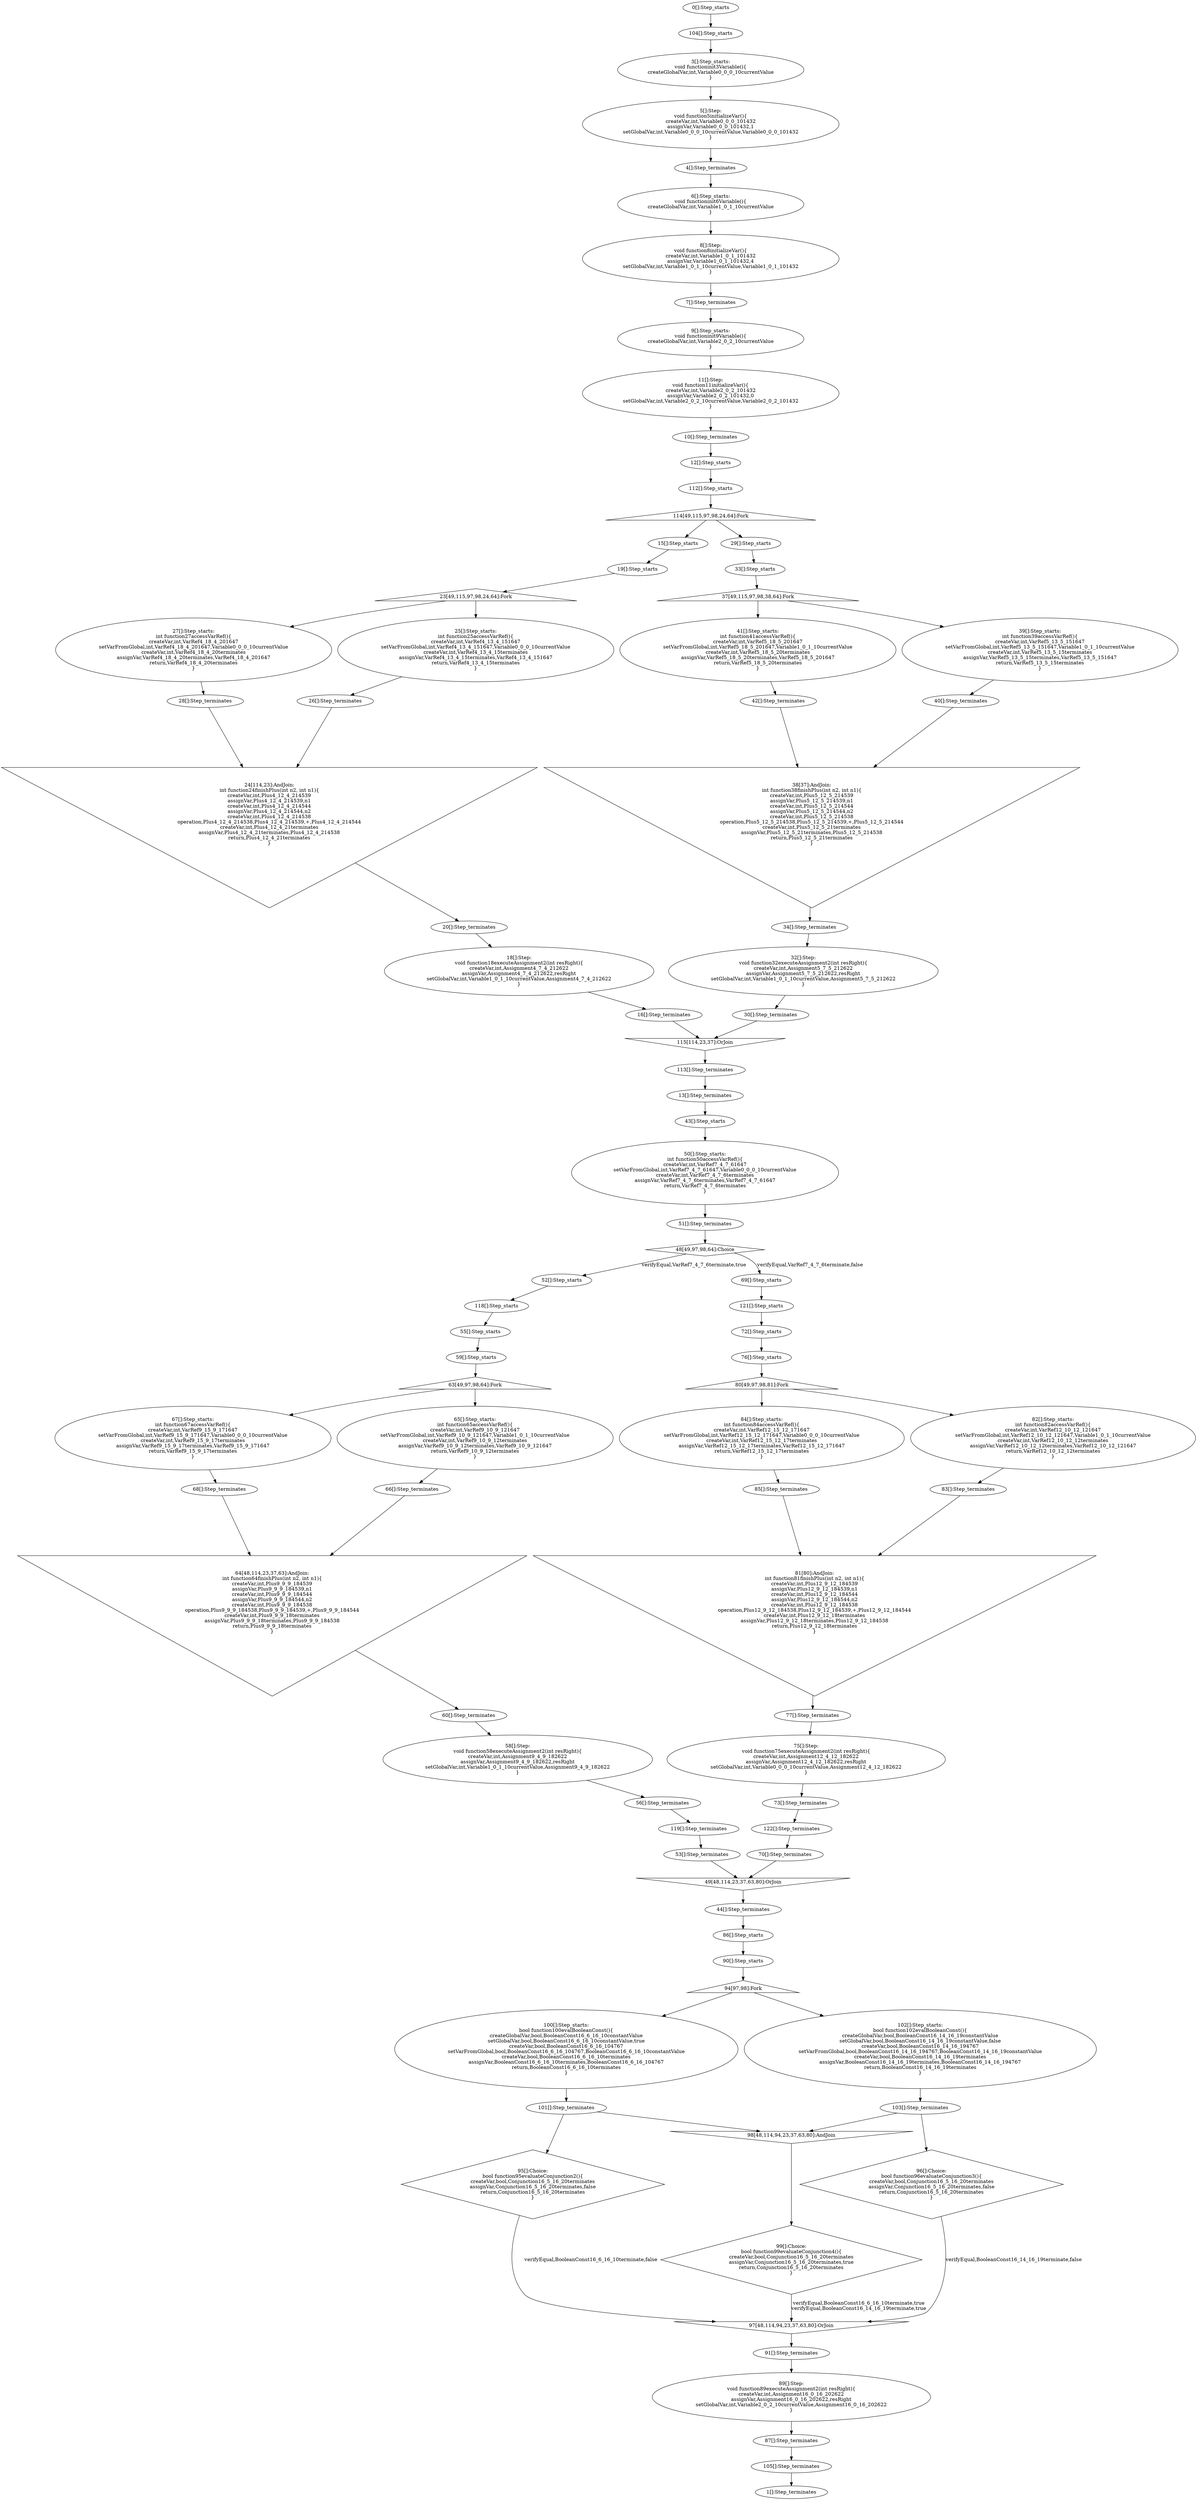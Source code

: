 digraph G {
  "0" [label="0[]:Step_starts" shape="ellipse" ];
  "1" [label="1[]:Step_terminates" shape="ellipse" ];
  "104" [label="104[]:Step_starts" shape="ellipse" ];
  "105" [label="105[]:Step_terminates" shape="ellipse" ];
  "3" [label="3[]:Step_starts:
void functioninit3Variable(){
createGlobalVar,int,Variable0_0_0_10currentValue
}" shape="ellipse" ];
  "4" [label="4[]:Step_terminates" shape="ellipse" ];
  "5" [label="5[]:Step:
void function5initializeVar(){
createVar,int,Variable0_0_0_101432
assignVar,Variable0_0_0_101432,1
setGlobalVar,int,Variable0_0_0_10currentValue,Variable0_0_0_101432
}" shape="ellipse" ];
  "6" [label="6[]:Step_starts:
void functioninit6Variable(){
createGlobalVar,int,Variable1_0_1_10currentValue
}" shape="ellipse" ];
  "7" [label="7[]:Step_terminates" shape="ellipse" ];
  "8" [label="8[]:Step:
void function8initializeVar(){
createVar,int,Variable1_0_1_101432
assignVar,Variable1_0_1_101432,4
setGlobalVar,int,Variable1_0_1_10currentValue,Variable1_0_1_101432
}" shape="ellipse" ];
  "9" [label="9[]:Step_starts:
void functioninit9Variable(){
createGlobalVar,int,Variable2_0_2_10currentValue
}" shape="ellipse" ];
  "10" [label="10[]:Step_terminates" shape="ellipse" ];
  "11" [label="11[]:Step:
void function11initializeVar(){
createVar,int,Variable2_0_2_101432
assignVar,Variable2_0_2_101432,0
setGlobalVar,int,Variable2_0_2_10currentValue,Variable2_0_2_101432
}" shape="ellipse" ];
  "12" [label="12[]:Step_starts" shape="ellipse" ];
  "13" [label="13[]:Step_terminates" shape="ellipse" ];
  "43" [label="43[]:Step_starts" shape="ellipse" ];
  "44" [label="44[]:Step_terminates" shape="ellipse" ];
  "48" [label="48[49,97,98,64]:Choice" shape="diamond" ];
  "49" [label="49[48,114,23,37,63,80]:OrJoin" shape="invtriangle" ];
  "86" [label="86[]:Step_starts" shape="ellipse" ];
  "87" [label="87[]:Step_terminates" shape="ellipse" ];
  "89" [label="89[]:Step:
void function89executeAssignment2(int resRight){
createVar,int,Assignment16_0_16_202622
assignVar,Assignment16_0_16_202622,resRight
setGlobalVar,int,Variable2_0_2_10currentValue,Assignment16_0_16_202622
}" shape="ellipse" ];
  "112" [label="112[]:Step_starts" shape="ellipse" ];
  "113" [label="113[]:Step_terminates" shape="ellipse" ];
  "114" [label="114[49,115,97,98,24,64]:Fork" shape="triangle" ];
  "115" [label="115[114,23,37]:OrJoin" shape="invtriangle" ];
  "50" [label="50[]:Step_starts:
int function50accessVarRef(){
createVar,int,VarRef7_4_7_61647
setVarFromGlobal,int,VarRef7_4_7_61647,Variable0_0_0_10currentValue
createVar,int,VarRef7_4_7_6terminates
assignVar,VarRef7_4_7_6terminates,VarRef7_4_7_61647
return,VarRef7_4_7_6terminates
}" shape="ellipse" ];
  "51" [label="51[]:Step_terminates" shape="ellipse" ];
  "52" [label="52[]:Step_starts" shape="ellipse" ];
  "53" [label="53[]:Step_terminates" shape="ellipse" ];
  "69" [label="69[]:Step_starts" shape="ellipse" ];
  "70" [label="70[]:Step_terminates" shape="ellipse" ];
  "90" [label="90[]:Step_starts" shape="ellipse" ];
  "91" [label="91[]:Step_terminates" shape="ellipse" ];
  "94" [label="94[97,98]:Fork" shape="triangle" ];
  "95" [label="95[]:Choice:
bool function95evaluateConjunction2(){
createVar,bool,Conjunction16_5_16_20terminates
assignVar,Conjunction16_5_16_20terminates,false
return,Conjunction16_5_16_20terminates
}" shape="diamond" ];
  "96" [label="96[]:Choice:
bool function96evaluateConjunction3(){
createVar,bool,Conjunction16_5_16_20terminates
assignVar,Conjunction16_5_16_20terminates,false
return,Conjunction16_5_16_20terminates
}" shape="diamond" ];
  "97" [label="97[48,114,94,23,37,63,80]:OrJoin" shape="invtriangle" ];
  "98" [label="98[48,114,94,23,37,63,80]:AndJoin" shape="invtriangle" ];
  "99" [label="99[]:Choice:
bool function99evaluateConjunction4(){
createVar,bool,Conjunction16_5_16_20terminates
assignVar,Conjunction16_5_16_20terminates,true
return,Conjunction16_5_16_20terminates
}" shape="diamond" ];
  "15" [label="15[]:Step_starts" shape="ellipse" ];
  "16" [label="16[]:Step_terminates" shape="ellipse" ];
  "18" [label="18[]:Step:
void function18executeAssignment2(int resRight){
createVar,int,Assignment4_7_4_212622
assignVar,Assignment4_7_4_212622,resRight
setGlobalVar,int,Variable1_0_1_10currentValue,Assignment4_7_4_212622
}" shape="ellipse" ];
  "29" [label="29[]:Step_starts" shape="ellipse" ];
  "30" [label="30[]:Step_terminates" shape="ellipse" ];
  "32" [label="32[]:Step:
void function32executeAssignment2(int resRight){
createVar,int,Assignment5_7_5_212622
assignVar,Assignment5_7_5_212622,resRight
setGlobalVar,int,Variable1_0_1_10currentValue,Assignment5_7_5_212622
}" shape="ellipse" ];
  "118" [label="118[]:Step_starts" shape="ellipse" ];
  "119" [label="119[]:Step_terminates" shape="ellipse" ];
  "121" [label="121[]:Step_starts" shape="ellipse" ];
  "122" [label="122[]:Step_terminates" shape="ellipse" ];
  "100" [label="100[]:Step_starts:
bool function100evalBooleanConst(){
createGlobalVar,bool,BooleanConst16_6_16_10constantValue
setGlobalVar,bool,BooleanConst16_6_16_10constantValue,true
createVar,bool,BooleanConst16_6_16_104767
setVarFromGlobal,bool,BooleanConst16_6_16_104767,BooleanConst16_6_16_10constantValue
createVar,bool,BooleanConst16_6_16_10terminates
assignVar,BooleanConst16_6_16_10terminates,BooleanConst16_6_16_104767
return,BooleanConst16_6_16_10terminates
}" shape="ellipse" ];
  "101" [label="101[]:Step_terminates" shape="ellipse" ];
  "102" [label="102[]:Step_starts:
bool function102evalBooleanConst(){
createGlobalVar,bool,BooleanConst16_14_16_19constantValue
setGlobalVar,bool,BooleanConst16_14_16_19constantValue,false
createVar,bool,BooleanConst16_14_16_194767
setVarFromGlobal,bool,BooleanConst16_14_16_194767,BooleanConst16_14_16_19constantValue
createVar,bool,BooleanConst16_14_16_19terminates
assignVar,BooleanConst16_14_16_19terminates,BooleanConst16_14_16_194767
return,BooleanConst16_14_16_19terminates
}" shape="ellipse" ];
  "103" [label="103[]:Step_terminates" shape="ellipse" ];
  "19" [label="19[]:Step_starts" shape="ellipse" ];
  "20" [label="20[]:Step_terminates" shape="ellipse" ];
  "23" [label="23[49,115,97,98,24,64]:Fork" shape="triangle" ];
  "24" [label="24[114,23]:AndJoin:
int function24finishPlus(int n2, int n1){
createVar,int,Plus4_12_4_214539
assignVar,Plus4_12_4_214539,n1
createVar,int,Plus4_12_4_214544
assignVar,Plus4_12_4_214544,n2
createVar,int,Plus4_12_4_214538
operation,Plus4_12_4_214538,Plus4_12_4_214539,+,Plus4_12_4_214544
createVar,int,Plus4_12_4_21terminates
assignVar,Plus4_12_4_21terminates,Plus4_12_4_214538
return,Plus4_12_4_21terminates
}" shape="invtriangle" ];
  "33" [label="33[]:Step_starts" shape="ellipse" ];
  "34" [label="34[]:Step_terminates" shape="ellipse" ];
  "37" [label="37[49,115,97,98,38,64]:Fork" shape="triangle" ];
  "38" [label="38[37]:AndJoin:
int function38finishPlus(int n2, int n1){
createVar,int,Plus5_12_5_214539
assignVar,Plus5_12_5_214539,n1
createVar,int,Plus5_12_5_214544
assignVar,Plus5_12_5_214544,n2
createVar,int,Plus5_12_5_214538
operation,Plus5_12_5_214538,Plus5_12_5_214539,+,Plus5_12_5_214544
createVar,int,Plus5_12_5_21terminates
assignVar,Plus5_12_5_21terminates,Plus5_12_5_214538
return,Plus5_12_5_21terminates
}" shape="invtriangle" ];
  "55" [label="55[]:Step_starts" shape="ellipse" ];
  "56" [label="56[]:Step_terminates" shape="ellipse" ];
  "58" [label="58[]:Step:
void function58executeAssignment2(int resRight){
createVar,int,Assignment9_4_9_182622
assignVar,Assignment9_4_9_182622,resRight
setGlobalVar,int,Variable1_0_1_10currentValue,Assignment9_4_9_182622
}" shape="ellipse" ];
  "72" [label="72[]:Step_starts" shape="ellipse" ];
  "73" [label="73[]:Step_terminates" shape="ellipse" ];
  "75" [label="75[]:Step:
void function75executeAssignment2(int resRight){
createVar,int,Assignment12_4_12_182622
assignVar,Assignment12_4_12_182622,resRight
setGlobalVar,int,Variable0_0_0_10currentValue,Assignment12_4_12_182622
}" shape="ellipse" ];
  "27" [label="27[]:Step_starts:
int function27accessVarRef(){
createVar,int,VarRef4_18_4_201647
setVarFromGlobal,int,VarRef4_18_4_201647,Variable0_0_0_10currentValue
createVar,int,VarRef4_18_4_20terminates
assignVar,VarRef4_18_4_20terminates,VarRef4_18_4_201647
return,VarRef4_18_4_20terminates
}" shape="ellipse" ];
  "28" [label="28[]:Step_terminates" shape="ellipse" ];
  "25" [label="25[]:Step_starts:
int function25accessVarRef(){
createVar,int,VarRef4_13_4_151647
setVarFromGlobal,int,VarRef4_13_4_151647,Variable0_0_0_10currentValue
createVar,int,VarRef4_13_4_15terminates
assignVar,VarRef4_13_4_15terminates,VarRef4_13_4_151647
return,VarRef4_13_4_15terminates
}" shape="ellipse" ];
  "26" [label="26[]:Step_terminates" shape="ellipse" ];
  "41" [label="41[]:Step_starts:
int function41accessVarRef(){
createVar,int,VarRef5_18_5_201647
setVarFromGlobal,int,VarRef5_18_5_201647,Variable1_0_1_10currentValue
createVar,int,VarRef5_18_5_20terminates
assignVar,VarRef5_18_5_20terminates,VarRef5_18_5_201647
return,VarRef5_18_5_20terminates
}" shape="ellipse" ];
  "42" [label="42[]:Step_terminates" shape="ellipse" ];
  "39" [label="39[]:Step_starts:
int function39accessVarRef(){
createVar,int,VarRef5_13_5_151647
setVarFromGlobal,int,VarRef5_13_5_151647,Variable1_0_1_10currentValue
createVar,int,VarRef5_13_5_15terminates
assignVar,VarRef5_13_5_15terminates,VarRef5_13_5_151647
return,VarRef5_13_5_15terminates
}" shape="ellipse" ];
  "40" [label="40[]:Step_terminates" shape="ellipse" ];
  "59" [label="59[]:Step_starts" shape="ellipse" ];
  "60" [label="60[]:Step_terminates" shape="ellipse" ];
  "63" [label="63[49,97,98,64]:Fork" shape="triangle" ];
  "64" [label="64[48,114,23,37,63]:AndJoin:
int function64finishPlus(int n2, int n1){
createVar,int,Plus9_9_9_184539
assignVar,Plus9_9_9_184539,n1
createVar,int,Plus9_9_9_184544
assignVar,Plus9_9_9_184544,n2
createVar,int,Plus9_9_9_184538
operation,Plus9_9_9_184538,Plus9_9_9_184539,+,Plus9_9_9_184544
createVar,int,Plus9_9_9_18terminates
assignVar,Plus9_9_9_18terminates,Plus9_9_9_184538
return,Plus9_9_9_18terminates
}" shape="invtriangle" ];
  "76" [label="76[]:Step_starts" shape="ellipse" ];
  "77" [label="77[]:Step_terminates" shape="ellipse" ];
  "80" [label="80[49,97,98,81]:Fork" shape="triangle" ];
  "81" [label="81[80]:AndJoin:
int function81finishPlus(int n2, int n1){
createVar,int,Plus12_9_12_184539
assignVar,Plus12_9_12_184539,n1
createVar,int,Plus12_9_12_184544
assignVar,Plus12_9_12_184544,n2
createVar,int,Plus12_9_12_184538
operation,Plus12_9_12_184538,Plus12_9_12_184539,+,Plus12_9_12_184544
createVar,int,Plus12_9_12_18terminates
assignVar,Plus12_9_12_18terminates,Plus12_9_12_184538
return,Plus12_9_12_18terminates
}" shape="invtriangle" ];
  "67" [label="67[]:Step_starts:
int function67accessVarRef(){
createVar,int,VarRef9_15_9_171647
setVarFromGlobal,int,VarRef9_15_9_171647,Variable0_0_0_10currentValue
createVar,int,VarRef9_15_9_17terminates
assignVar,VarRef9_15_9_17terminates,VarRef9_15_9_171647
return,VarRef9_15_9_17terminates
}" shape="ellipse" ];
  "68" [label="68[]:Step_terminates" shape="ellipse" ];
  "65" [label="65[]:Step_starts:
int function65accessVarRef(){
createVar,int,VarRef9_10_9_121647
setVarFromGlobal,int,VarRef9_10_9_121647,Variable1_0_1_10currentValue
createVar,int,VarRef9_10_9_12terminates
assignVar,VarRef9_10_9_12terminates,VarRef9_10_9_121647
return,VarRef9_10_9_12terminates
}" shape="ellipse" ];
  "66" [label="66[]:Step_terminates" shape="ellipse" ];
  "84" [label="84[]:Step_starts:
int function84accessVarRef(){
createVar,int,VarRef12_15_12_171647
setVarFromGlobal,int,VarRef12_15_12_171647,Variable0_0_0_10currentValue
createVar,int,VarRef12_15_12_17terminates
assignVar,VarRef12_15_12_17terminates,VarRef12_15_12_171647
return,VarRef12_15_12_17terminates
}" shape="ellipse" ];
  "85" [label="85[]:Step_terminates" shape="ellipse" ];
  "82" [label="82[]:Step_starts:
int function82accessVarRef(){
createVar,int,VarRef12_10_12_121647
setVarFromGlobal,int,VarRef12_10_12_121647,Variable1_0_1_10currentValue
createVar,int,VarRef12_10_12_12terminates
assignVar,VarRef12_10_12_12terminates,VarRef12_10_12_121647
return,VarRef12_10_12_12terminates
}" shape="ellipse" ];
  "83" [label="83[]:Step_terminates" shape="ellipse" ];
  "0" -> "104" [label=""];
  "105" -> "1" [label=""];
  "104" -> "3" [label=""];
  "4" -> "6" [label=""];
  "7" -> "9" [label=""];
  "10" -> "12" [label=""];
  "13" -> "43" [label=""];
  "44" -> "86" [label=""];
  "87" -> "105" [label=""];
  "3" -> "5" [label=""];
  "5" -> "4" [label=""];
  "6" -> "8" [label=""];
  "8" -> "7" [label=""];
  "9" -> "11" [label=""];
  "11" -> "10" [label=""];
  "12" -> "112" [label=""];
  "113" -> "13" [label=""];
  "43" -> "50" [label=""];
  "51" -> "48" [label=""];
  "48" -> "52" [label="verifyEqual,VarRef7_4_7_6terminate,true"];
  "48" -> "69" [label="verifyEqual,VarRef7_4_7_6terminate,false"];
  "70" -> "49" [label=""];
  "53" -> "49" [label=""];
  "49" -> "44" [label=""];
  "86" -> "90" [label=""];
  "91" -> "89" [label=""];
  "89" -> "87" [label=""];
  "112" -> "114" [label=""];
  "115" -> "113" [label=""];
  "114" -> "15" [label=""];
  "16" -> "115" [label=""];
  "114" -> "29" [label=""];
  "30" -> "115" [label=""];
  "50" -> "51" [label=""];
  "52" -> "118" [label=""];
  "119" -> "53" [label=""];
  "69" -> "121" [label=""];
  "122" -> "70" [label=""];
  "90" -> "94" [label=""];
  "94" -> "100" [label=""];
  "94" -> "102" [label=""];
  "101" -> "95" [label=""];
  "95" -> "97" [label="verifyEqual,BooleanConst16_6_16_10terminate,false"];
  "103" -> "96" [label=""];
  "96" -> "97" [label="verifyEqual,BooleanConst16_14_16_19terminate,false"];
  "97" -> "91" [label=""];
  "101" -> "98" [label=""];
  "103" -> "98" [label=""];
  "98" -> "99" [label=""];
  "99" -> "97" [label="verifyEqual,BooleanConst16_6_16_10terminate,true
verifyEqual,BooleanConst16_14_16_19terminate,true"];
  "15" -> "19" [label=""];
  "20" -> "18" [label=""];
  "18" -> "16" [label=""];
  "29" -> "33" [label=""];
  "34" -> "32" [label=""];
  "32" -> "30" [label=""];
  "118" -> "55" [label=""];
  "56" -> "119" [label=""];
  "121" -> "72" [label=""];
  "73" -> "122" [label=""];
  "100" -> "101" [label=""];
  "102" -> "103" [label=""];
  "19" -> "23" [label=""];
  "23" -> "27" [label=""];
  "23" -> "25" [label=""];
  "28" -> "24" [label=""];
  "26" -> "24" [label=""];
  "24" -> "20" [label=""];
  "33" -> "37" [label=""];
  "37" -> "41" [label=""];
  "37" -> "39" [label=""];
  "42" -> "38" [label=""];
  "40" -> "38" [label=""];
  "38" -> "34" [label=""];
  "55" -> "59" [label=""];
  "60" -> "58" [label=""];
  "58" -> "56" [label=""];
  "72" -> "76" [label=""];
  "77" -> "75" [label=""];
  "75" -> "73" [label=""];
  "27" -> "28" [label=""];
  "25" -> "26" [label=""];
  "41" -> "42" [label=""];
  "39" -> "40" [label=""];
  "59" -> "63" [label=""];
  "63" -> "67" [label=""];
  "63" -> "65" [label=""];
  "68" -> "64" [label=""];
  "66" -> "64" [label=""];
  "64" -> "60" [label=""];
  "76" -> "80" [label=""];
  "80" -> "84" [label=""];
  "80" -> "82" [label=""];
  "85" -> "81" [label=""];
  "83" -> "81" [label=""];
  "81" -> "77" [label=""];
  "67" -> "68" [label=""];
  "65" -> "66" [label=""];
  "84" -> "85" [label=""];
  "82" -> "83" [label=""];
}